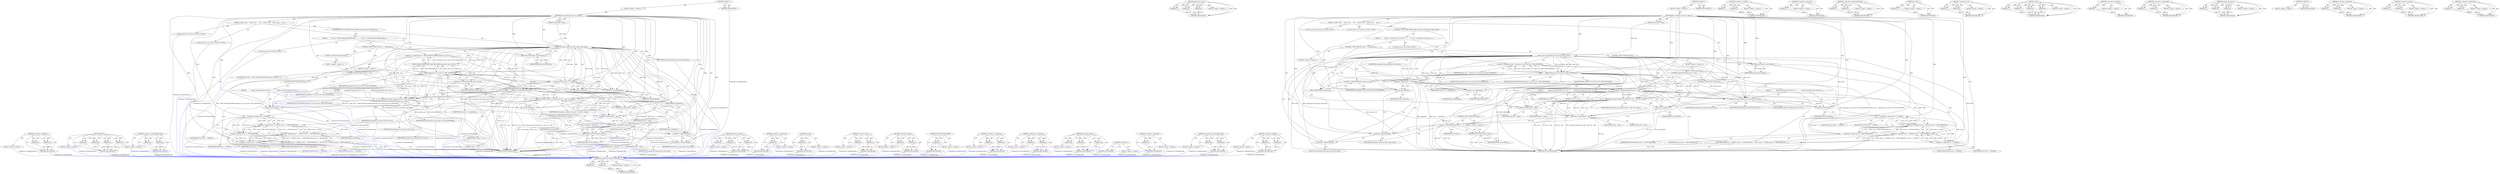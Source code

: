 digraph "&lt;operator&gt;.addition" {
vulnerable_132 [label=<(METHOD,&lt;operator&gt;.indirectFieldAccess)>];
vulnerable_133 [label=<(PARAM,p1)>];
vulnerable_134 [label=<(PARAM,p2)>];
vulnerable_135 [label=<(BLOCK,&lt;empty&gt;,&lt;empty&gt;)>];
vulnerable_136 [label=<(METHOD_RETURN,ANY)>];
vulnerable_156 [label=<(METHOD,packet_put_head_l)>];
vulnerable_157 [label=<(PARAM,p1)>];
vulnerable_158 [label=<(PARAM,p2)>];
vulnerable_159 [label=<(PARAM,p3)>];
vulnerable_160 [label=<(BLOCK,&lt;empty&gt;,&lt;empty&gt;)>];
vulnerable_161 [label=<(METHOD_RETURN,ANY)>];
vulnerable_6 [label=<(METHOD,&lt;global&gt;)<SUB>1</SUB>>];
vulnerable_7 [label=<(BLOCK,&lt;empty&gt;,&lt;empty&gt;)<SUB>1</SUB>>];
vulnerable_8 [label=<(METHOD,flush_incoming_que_on_wr_signal_l)<SUB>1</SUB>>];
vulnerable_9 [label=<(PARAM,l2cap_socket *sock)<SUB>1</SUB>>];
vulnerable_10 [label=<(BLOCK,{
 uint8_t *buf;

     uint32_t len;
 
     whi...,{
 uint8_t *buf;

     uint32_t len;
 
     whi...)<SUB>2</SUB>>];
vulnerable_11 [label="<(LOCAL,uint8_t* buf: uint8_t*)<SUB>3</SUB>>"];
vulnerable_12 [label="<(LOCAL,uint32_t len: uint32_t)<SUB>5</SUB>>"];
vulnerable_13 [label=<(CONTROL_STRUCTURE,WHILE,while (packet_get_head_l(sock, &amp;buf, &amp;len)))<SUB>7</SUB>>];
vulnerable_14 [label=<(packet_get_head_l,packet_get_head_l(sock, &amp;buf, &amp;len))<SUB>7</SUB>>];
vulnerable_15 [label=<(IDENTIFIER,sock,packet_get_head_l(sock, &amp;buf, &amp;len))<SUB>7</SUB>>];
vulnerable_16 [label=<(&lt;operator&gt;.addressOf,&amp;buf)<SUB>7</SUB>>];
vulnerable_17 [label=<(IDENTIFIER,buf,packet_get_head_l(sock, &amp;buf, &amp;len))<SUB>7</SUB>>];
vulnerable_18 [label=<(&lt;operator&gt;.addressOf,&amp;len)<SUB>7</SUB>>];
vulnerable_19 [label=<(IDENTIFIER,len,packet_get_head_l(sock, &amp;buf, &amp;len))<SUB>7</SUB>>];
vulnerable_20 [label=<(BLOCK,{
        int sent = send(sock-&gt;our_fd, buf, le...,{
        int sent = send(sock-&gt;our_fd, buf, le...)<SUB>7</SUB>>];
vulnerable_21 [label="<(LOCAL,int sent: int)<SUB>8</SUB>>"];
vulnerable_22 [label=<(&lt;operator&gt;.assignment,sent = send(sock-&gt;our_fd, buf, len, MSG_DONTWAIT))<SUB>8</SUB>>];
vulnerable_23 [label=<(IDENTIFIER,sent,sent = send(sock-&gt;our_fd, buf, len, MSG_DONTWAIT))<SUB>8</SUB>>];
vulnerable_24 [label=<(send,send(sock-&gt;our_fd, buf, len, MSG_DONTWAIT))<SUB>8</SUB>>];
vulnerable_25 [label=<(&lt;operator&gt;.indirectFieldAccess,sock-&gt;our_fd)<SUB>8</SUB>>];
vulnerable_26 [label=<(IDENTIFIER,sock,send(sock-&gt;our_fd, buf, len, MSG_DONTWAIT))<SUB>8</SUB>>];
vulnerable_27 [label=<(FIELD_IDENTIFIER,our_fd,our_fd)<SUB>8</SUB>>];
vulnerable_28 [label=<(IDENTIFIER,buf,send(sock-&gt;our_fd, buf, len, MSG_DONTWAIT))<SUB>8</SUB>>];
vulnerable_29 [label=<(IDENTIFIER,len,send(sock-&gt;our_fd, buf, len, MSG_DONTWAIT))<SUB>8</SUB>>];
vulnerable_30 [label=<(IDENTIFIER,MSG_DONTWAIT,send(sock-&gt;our_fd, buf, len, MSG_DONTWAIT))<SUB>8</SUB>>];
vulnerable_31 [label=<(CONTROL_STRUCTURE,IF,if (sent == (signed)len))<SUB>10</SUB>>];
vulnerable_32 [label=<(&lt;operator&gt;.equals,sent == (signed)len)<SUB>10</SUB>>];
vulnerable_33 [label=<(IDENTIFIER,sent,sent == (signed)len)<SUB>10</SUB>>];
vulnerable_34 [label=<(&lt;operator&gt;.cast,(signed)len)<SUB>10</SUB>>];
vulnerable_35 [label=<(UNKNOWN,signed,signed)<SUB>10</SUB>>];
vulnerable_36 [label=<(IDENTIFIER,len,(signed)len)<SUB>10</SUB>>];
vulnerable_37 [label=<(BLOCK,&lt;empty&gt;,&lt;empty&gt;)<SUB>11</SUB>>];
vulnerable_38 [label=<(osi_free,osi_free(buf))<SUB>11</SUB>>];
vulnerable_39 [label=<(IDENTIFIER,buf,osi_free(buf))<SUB>11</SUB>>];
vulnerable_40 [label=<(CONTROL_STRUCTURE,ELSE,else)<SUB>12</SUB>>];
vulnerable_41 [label=<(BLOCK,&lt;empty&gt;,&lt;empty&gt;)<SUB>12</SUB>>];
vulnerable_42 [label=<(CONTROL_STRUCTURE,IF,if (sent &gt;= 0))<SUB>12</SUB>>];
vulnerable_43 [label=<(&lt;operator&gt;.greaterEqualsThan,sent &gt;= 0)<SUB>12</SUB>>];
vulnerable_44 [label=<(IDENTIFIER,sent,sent &gt;= 0)<SUB>12</SUB>>];
vulnerable_45 [label=<(LITERAL,0,sent &gt;= 0)<SUB>12</SUB>>];
vulnerable_46 [label=<(BLOCK,{
            packet_put_head_l(sock, buf + sen...,{
            packet_put_head_l(sock, buf + sen...)<SUB>12</SUB>>];
vulnerable_47 [label=<(packet_put_head_l,packet_put_head_l(sock, buf + sent, len - sent))<SUB>13</SUB>>];
vulnerable_48 [label=<(IDENTIFIER,sock,packet_put_head_l(sock, buf + sent, len - sent))<SUB>13</SUB>>];
vulnerable_49 [label=<(&lt;operator&gt;.addition,buf + sent)<SUB>13</SUB>>];
vulnerable_50 [label=<(IDENTIFIER,buf,buf + sent)<SUB>13</SUB>>];
vulnerable_51 [label=<(IDENTIFIER,sent,buf + sent)<SUB>13</SUB>>];
vulnerable_52 [label=<(&lt;operator&gt;.subtraction,len - sent)<SUB>13</SUB>>];
vulnerable_53 [label=<(IDENTIFIER,len,len - sent)<SUB>13</SUB>>];
vulnerable_54 [label=<(IDENTIFIER,sent,len - sent)<SUB>13</SUB>>];
vulnerable_55 [label=<(osi_free,osi_free(buf))<SUB>14</SUB>>];
vulnerable_56 [label=<(IDENTIFIER,buf,osi_free(buf))<SUB>14</SUB>>];
vulnerable_57 [label=<(CONTROL_STRUCTURE,IF,if (!sent))<SUB>15</SUB>>];
vulnerable_58 [label=<(&lt;operator&gt;.logicalNot,!sent)<SUB>15</SUB>>];
vulnerable_59 [label=<(IDENTIFIER,sent,!sent)<SUB>15</SUB>>];
vulnerable_60 [label=<(BLOCK,&lt;empty&gt;,&lt;empty&gt;)<SUB>16</SUB>>];
vulnerable_61 [label=<(RETURN,return TRUE;,return TRUE;)<SUB>16</SUB>>];
vulnerable_62 [label=<(IDENTIFIER,TRUE,return TRUE;)<SUB>16</SUB>>];
vulnerable_63 [label=<(CONTROL_STRUCTURE,ELSE,else)<SUB>18</SUB>>];
vulnerable_64 [label=<(BLOCK,{
            packet_put_head_l(sock, buf, len)...,{
            packet_put_head_l(sock, buf, len)...)<SUB>18</SUB>>];
vulnerable_65 [label=<(packet_put_head_l,packet_put_head_l(sock, buf, len))<SUB>19</SUB>>];
vulnerable_66 [label=<(IDENTIFIER,sock,packet_put_head_l(sock, buf, len))<SUB>19</SUB>>];
vulnerable_67 [label=<(IDENTIFIER,buf,packet_put_head_l(sock, buf, len))<SUB>19</SUB>>];
vulnerable_68 [label=<(IDENTIFIER,len,packet_put_head_l(sock, buf, len))<SUB>19</SUB>>];
vulnerable_69 [label=<(osi_free,osi_free(buf))<SUB>20</SUB>>];
vulnerable_70 [label=<(IDENTIFIER,buf,osi_free(buf))<SUB>20</SUB>>];
vulnerable_71 [label=<(RETURN,return errno == EINTR || errno == EWOULDBLOCK |...,return errno == EINTR || errno == EWOULDBLOCK |...)<SUB>21</SUB>>];
vulnerable_72 [label=<(&lt;operator&gt;.logicalOr,errno == EINTR || errno == EWOULDBLOCK || errno...)<SUB>21</SUB>>];
vulnerable_73 [label=<(&lt;operator&gt;.logicalOr,errno == EINTR || errno == EWOULDBLOCK)<SUB>21</SUB>>];
vulnerable_74 [label=<(&lt;operator&gt;.equals,errno == EINTR)<SUB>21</SUB>>];
vulnerable_75 [label=<(IDENTIFIER,errno,errno == EINTR)<SUB>21</SUB>>];
vulnerable_76 [label=<(IDENTIFIER,EINTR,errno == EINTR)<SUB>21</SUB>>];
vulnerable_77 [label=<(&lt;operator&gt;.equals,errno == EWOULDBLOCK)<SUB>21</SUB>>];
vulnerable_78 [label=<(IDENTIFIER,errno,errno == EWOULDBLOCK)<SUB>21</SUB>>];
vulnerable_79 [label=<(IDENTIFIER,EWOULDBLOCK,errno == EWOULDBLOCK)<SUB>21</SUB>>];
vulnerable_80 [label=<(&lt;operator&gt;.equals,errno == EAGAIN)<SUB>21</SUB>>];
vulnerable_81 [label=<(IDENTIFIER,errno,errno == EAGAIN)<SUB>21</SUB>>];
vulnerable_82 [label=<(IDENTIFIER,EAGAIN,errno == EAGAIN)<SUB>21</SUB>>];
vulnerable_83 [label=<(RETURN,return FALSE;,return FALSE;)<SUB>25</SUB>>];
vulnerable_84 [label=<(IDENTIFIER,FALSE,return FALSE;)<SUB>25</SUB>>];
vulnerable_85 [label=<(METHOD_RETURN,BOOLEAN)<SUB>1</SUB>>];
vulnerable_87 [label=<(METHOD_RETURN,ANY)<SUB>1</SUB>>];
vulnerable_162 [label=<(METHOD,&lt;operator&gt;.addition)>];
vulnerable_163 [label=<(PARAM,p1)>];
vulnerable_164 [label=<(PARAM,p2)>];
vulnerable_165 [label=<(BLOCK,&lt;empty&gt;,&lt;empty&gt;)>];
vulnerable_166 [label=<(METHOD_RETURN,ANY)>];
vulnerable_116 [label=<(METHOD,&lt;operator&gt;.addressOf)>];
vulnerable_117 [label=<(PARAM,p1)>];
vulnerable_118 [label=<(BLOCK,&lt;empty&gt;,&lt;empty&gt;)>];
vulnerable_119 [label=<(METHOD_RETURN,ANY)>];
vulnerable_151 [label=<(METHOD,&lt;operator&gt;.greaterEqualsThan)>];
vulnerable_152 [label=<(PARAM,p1)>];
vulnerable_153 [label=<(PARAM,p2)>];
vulnerable_154 [label=<(BLOCK,&lt;empty&gt;,&lt;empty&gt;)>];
vulnerable_155 [label=<(METHOD_RETURN,ANY)>];
vulnerable_147 [label=<(METHOD,osi_free)>];
vulnerable_148 [label=<(PARAM,p1)>];
vulnerable_149 [label=<(BLOCK,&lt;empty&gt;,&lt;empty&gt;)>];
vulnerable_150 [label=<(METHOD_RETURN,ANY)>];
vulnerable_142 [label=<(METHOD,&lt;operator&gt;.cast)>];
vulnerable_143 [label=<(PARAM,p1)>];
vulnerable_144 [label=<(PARAM,p2)>];
vulnerable_145 [label=<(BLOCK,&lt;empty&gt;,&lt;empty&gt;)>];
vulnerable_146 [label=<(METHOD_RETURN,ANY)>];
vulnerable_125 [label=<(METHOD,send)>];
vulnerable_126 [label=<(PARAM,p1)>];
vulnerable_127 [label=<(PARAM,p2)>];
vulnerable_128 [label=<(PARAM,p3)>];
vulnerable_129 [label=<(PARAM,p4)>];
vulnerable_130 [label=<(BLOCK,&lt;empty&gt;,&lt;empty&gt;)>];
vulnerable_131 [label=<(METHOD_RETURN,ANY)>];
vulnerable_172 [label=<(METHOD,&lt;operator&gt;.logicalNot)>];
vulnerable_173 [label=<(PARAM,p1)>];
vulnerable_174 [label=<(BLOCK,&lt;empty&gt;,&lt;empty&gt;)>];
vulnerable_175 [label=<(METHOD_RETURN,ANY)>];
vulnerable_120 [label=<(METHOD,&lt;operator&gt;.assignment)>];
vulnerable_121 [label=<(PARAM,p1)>];
vulnerable_122 [label=<(PARAM,p2)>];
vulnerable_123 [label=<(BLOCK,&lt;empty&gt;,&lt;empty&gt;)>];
vulnerable_124 [label=<(METHOD_RETURN,ANY)>];
vulnerable_110 [label=<(METHOD,packet_get_head_l)>];
vulnerable_111 [label=<(PARAM,p1)>];
vulnerable_112 [label=<(PARAM,p2)>];
vulnerable_113 [label=<(PARAM,p3)>];
vulnerable_114 [label=<(BLOCK,&lt;empty&gt;,&lt;empty&gt;)>];
vulnerable_115 [label=<(METHOD_RETURN,ANY)>];
vulnerable_104 [label=<(METHOD,&lt;global&gt;)<SUB>1</SUB>>];
vulnerable_105 [label=<(BLOCK,&lt;empty&gt;,&lt;empty&gt;)>];
vulnerable_106 [label=<(METHOD_RETURN,ANY)>];
vulnerable_176 [label=<(METHOD,&lt;operator&gt;.logicalOr)>];
vulnerable_177 [label=<(PARAM,p1)>];
vulnerable_178 [label=<(PARAM,p2)>];
vulnerable_179 [label=<(BLOCK,&lt;empty&gt;,&lt;empty&gt;)>];
vulnerable_180 [label=<(METHOD_RETURN,ANY)>];
vulnerable_137 [label=<(METHOD,&lt;operator&gt;.equals)>];
vulnerable_138 [label=<(PARAM,p1)>];
vulnerable_139 [label=<(PARAM,p2)>];
vulnerable_140 [label=<(BLOCK,&lt;empty&gt;,&lt;empty&gt;)>];
vulnerable_141 [label=<(METHOD_RETURN,ANY)>];
vulnerable_167 [label=<(METHOD,&lt;operator&gt;.subtraction)>];
vulnerable_168 [label=<(PARAM,p1)>];
vulnerable_169 [label=<(PARAM,p2)>];
vulnerable_170 [label=<(BLOCK,&lt;empty&gt;,&lt;empty&gt;)>];
vulnerable_171 [label=<(METHOD_RETURN,ANY)>];
fixed_181 [label=<(METHOD,&lt;operator&gt;.logicalOr)>];
fixed_182 [label=<(PARAM,p1)>];
fixed_183 [label=<(PARAM,p2)>];
fixed_184 [label=<(BLOCK,&lt;empty&gt;,&lt;empty&gt;)>];
fixed_185 [label=<(METHOD_RETURN,ANY)>];
fixed_130 [label=<(METHOD,send)>];
fixed_131 [label=<(PARAM,p1)>];
fixed_132 [label=<(PARAM,p2)>];
fixed_133 [label=<(PARAM,p3)>];
fixed_134 [label=<(PARAM,p4)>];
fixed_135 [label=<(BLOCK,&lt;empty&gt;,&lt;empty&gt;)>];
fixed_136 [label=<(METHOD_RETURN,ANY)>];
fixed_156 [label=<(METHOD,&lt;operator&gt;.greaterEqualsThan)>];
fixed_157 [label=<(PARAM,p1)>];
fixed_158 [label=<(PARAM,p2)>];
fixed_159 [label=<(BLOCK,&lt;empty&gt;,&lt;empty&gt;)>];
fixed_160 [label=<(METHOD_RETURN,ANY)>];
fixed_6 [label=<(METHOD,&lt;global&gt;)<SUB>1</SUB>>];
fixed_7 [label=<(BLOCK,&lt;empty&gt;,&lt;empty&gt;)<SUB>1</SUB>>];
fixed_8 [label=<(METHOD,flush_incoming_que_on_wr_signal_l)<SUB>1</SUB>>];
fixed_9 [label=<(PARAM,l2cap_socket *sock)<SUB>1</SUB>>];
fixed_10 [label=<(BLOCK,{
 uint8_t *buf;

     uint32_t len;
 
     whi...,{
 uint8_t *buf;

     uint32_t len;
 
     whi...)<SUB>2</SUB>>];
fixed_11 [label="<(LOCAL,uint8_t* buf: uint8_t*)<SUB>3</SUB>>"];
fixed_12 [label="<(LOCAL,uint32_t len: uint32_t)<SUB>5</SUB>>"];
fixed_13 [label=<(CONTROL_STRUCTURE,WHILE,while (packet_get_head_l(sock, &amp;buf, &amp;len)))<SUB>7</SUB>>];
fixed_14 [label=<(packet_get_head_l,packet_get_head_l(sock, &amp;buf, &amp;len))<SUB>7</SUB>>];
fixed_15 [label=<(IDENTIFIER,sock,packet_get_head_l(sock, &amp;buf, &amp;len))<SUB>7</SUB>>];
fixed_16 [label=<(&lt;operator&gt;.addressOf,&amp;buf)<SUB>7</SUB>>];
fixed_17 [label=<(IDENTIFIER,buf,packet_get_head_l(sock, &amp;buf, &amp;len))<SUB>7</SUB>>];
fixed_18 [label=<(&lt;operator&gt;.addressOf,&amp;len)<SUB>7</SUB>>];
fixed_19 [label=<(IDENTIFIER,len,packet_get_head_l(sock, &amp;buf, &amp;len))<SUB>7</SUB>>];
fixed_20 [label=<(BLOCK,{
        int sent = TEMP_FAILURE_RETRY(send(so...,{
        int sent = TEMP_FAILURE_RETRY(send(so...)<SUB>7</SUB>>];
fixed_21 [label="<(LOCAL,int sent: int)<SUB>8</SUB>>"];
fixed_22 [label=<(&lt;operator&gt;.assignment,sent = TEMP_FAILURE_RETRY(send(sock-&gt;our_fd, bu...)<SUB>8</SUB>>];
fixed_23 [label=<(IDENTIFIER,sent,sent = TEMP_FAILURE_RETRY(send(sock-&gt;our_fd, bu...)<SUB>8</SUB>>];
fixed_24 [label=<(TEMP_FAILURE_RETRY,TEMP_FAILURE_RETRY(send(sock-&gt;our_fd, buf, len,...)<SUB>8</SUB>>];
fixed_25 [label=<(send,send(sock-&gt;our_fd, buf, len, MSG_DONTWAIT))<SUB>8</SUB>>];
fixed_26 [label=<(&lt;operator&gt;.indirectFieldAccess,sock-&gt;our_fd)<SUB>8</SUB>>];
fixed_27 [label=<(IDENTIFIER,sock,send(sock-&gt;our_fd, buf, len, MSG_DONTWAIT))<SUB>8</SUB>>];
fixed_28 [label=<(FIELD_IDENTIFIER,our_fd,our_fd)<SUB>8</SUB>>];
fixed_29 [label=<(IDENTIFIER,buf,send(sock-&gt;our_fd, buf, len, MSG_DONTWAIT))<SUB>8</SUB>>];
fixed_30 [label=<(IDENTIFIER,len,send(sock-&gt;our_fd, buf, len, MSG_DONTWAIT))<SUB>8</SUB>>];
fixed_31 [label=<(IDENTIFIER,MSG_DONTWAIT,send(sock-&gt;our_fd, buf, len, MSG_DONTWAIT))<SUB>8</SUB>>];
fixed_32 [label=<(CONTROL_STRUCTURE,IF,if (sent == (signed)len))<SUB>10</SUB>>];
fixed_33 [label=<(&lt;operator&gt;.equals,sent == (signed)len)<SUB>10</SUB>>];
fixed_34 [label=<(IDENTIFIER,sent,sent == (signed)len)<SUB>10</SUB>>];
fixed_35 [label=<(&lt;operator&gt;.cast,(signed)len)<SUB>10</SUB>>];
fixed_36 [label=<(UNKNOWN,signed,signed)<SUB>10</SUB>>];
fixed_37 [label=<(IDENTIFIER,len,(signed)len)<SUB>10</SUB>>];
fixed_38 [label=<(BLOCK,&lt;empty&gt;,&lt;empty&gt;)<SUB>11</SUB>>];
fixed_39 [label=<(osi_free,osi_free(buf))<SUB>11</SUB>>];
fixed_40 [label=<(IDENTIFIER,buf,osi_free(buf))<SUB>11</SUB>>];
fixed_41 [label=<(CONTROL_STRUCTURE,ELSE,else)<SUB>12</SUB>>];
fixed_42 [label=<(BLOCK,&lt;empty&gt;,&lt;empty&gt;)<SUB>12</SUB>>];
fixed_43 [label=<(CONTROL_STRUCTURE,IF,if (sent &gt;= 0))<SUB>12</SUB>>];
fixed_44 [label=<(&lt;operator&gt;.greaterEqualsThan,sent &gt;= 0)<SUB>12</SUB>>];
fixed_45 [label=<(IDENTIFIER,sent,sent &gt;= 0)<SUB>12</SUB>>];
fixed_46 [label=<(LITERAL,0,sent &gt;= 0)<SUB>12</SUB>>];
fixed_47 [label=<(BLOCK,{
            packet_put_head_l(sock, buf + sen...,{
            packet_put_head_l(sock, buf + sen...)<SUB>12</SUB>>];
fixed_48 [label=<(packet_put_head_l,packet_put_head_l(sock, buf + sent, len - sent))<SUB>13</SUB>>];
fixed_49 [label=<(IDENTIFIER,sock,packet_put_head_l(sock, buf + sent, len - sent))<SUB>13</SUB>>];
fixed_50 [label=<(&lt;operator&gt;.addition,buf + sent)<SUB>13</SUB>>];
fixed_51 [label=<(IDENTIFIER,buf,buf + sent)<SUB>13</SUB>>];
fixed_52 [label=<(IDENTIFIER,sent,buf + sent)<SUB>13</SUB>>];
fixed_53 [label=<(&lt;operator&gt;.subtraction,len - sent)<SUB>13</SUB>>];
fixed_54 [label=<(IDENTIFIER,len,len - sent)<SUB>13</SUB>>];
fixed_55 [label=<(IDENTIFIER,sent,len - sent)<SUB>13</SUB>>];
fixed_56 [label=<(osi_free,osi_free(buf))<SUB>14</SUB>>];
fixed_57 [label=<(IDENTIFIER,buf,osi_free(buf))<SUB>14</SUB>>];
fixed_58 [label=<(CONTROL_STRUCTURE,IF,if (!sent))<SUB>15</SUB>>];
fixed_59 [label=<(&lt;operator&gt;.logicalNot,!sent)<SUB>15</SUB>>];
fixed_60 [label=<(IDENTIFIER,sent,!sent)<SUB>15</SUB>>];
fixed_61 [label=<(BLOCK,&lt;empty&gt;,&lt;empty&gt;)<SUB>16</SUB>>];
fixed_62 [label=<(RETURN,return TRUE;,return TRUE;)<SUB>16</SUB>>];
fixed_63 [label=<(IDENTIFIER,TRUE,return TRUE;)<SUB>16</SUB>>];
fixed_64 [label=<(CONTROL_STRUCTURE,ELSE,else)<SUB>18</SUB>>];
fixed_65 [label=<(BLOCK,{
            packet_put_head_l(sock, buf, len)...,{
            packet_put_head_l(sock, buf, len)...)<SUB>18</SUB>>];
fixed_66 [label=<(packet_put_head_l,packet_put_head_l(sock, buf, len))<SUB>19</SUB>>];
fixed_67 [label=<(IDENTIFIER,sock,packet_put_head_l(sock, buf, len))<SUB>19</SUB>>];
fixed_68 [label=<(IDENTIFIER,buf,packet_put_head_l(sock, buf, len))<SUB>19</SUB>>];
fixed_69 [label=<(IDENTIFIER,len,packet_put_head_l(sock, buf, len))<SUB>19</SUB>>];
fixed_70 [label=<(osi_free,osi_free(buf))<SUB>20</SUB>>];
fixed_71 [label=<(IDENTIFIER,buf,osi_free(buf))<SUB>20</SUB>>];
fixed_72 [label=<(RETURN,return errno == EINTR || errno == EWOULDBLOCK |...,return errno == EINTR || errno == EWOULDBLOCK |...)<SUB>21</SUB>>];
fixed_73 [label=<(&lt;operator&gt;.logicalOr,errno == EINTR || errno == EWOULDBLOCK || errno...)<SUB>21</SUB>>];
fixed_74 [label=<(&lt;operator&gt;.logicalOr,errno == EINTR || errno == EWOULDBLOCK)<SUB>21</SUB>>];
fixed_75 [label=<(&lt;operator&gt;.equals,errno == EINTR)<SUB>21</SUB>>];
fixed_76 [label=<(IDENTIFIER,errno,errno == EINTR)<SUB>21</SUB>>];
fixed_77 [label=<(IDENTIFIER,EINTR,errno == EINTR)<SUB>21</SUB>>];
fixed_78 [label=<(&lt;operator&gt;.equals,errno == EWOULDBLOCK)<SUB>21</SUB>>];
fixed_79 [label=<(IDENTIFIER,errno,errno == EWOULDBLOCK)<SUB>21</SUB>>];
fixed_80 [label=<(IDENTIFIER,EWOULDBLOCK,errno == EWOULDBLOCK)<SUB>21</SUB>>];
fixed_81 [label=<(&lt;operator&gt;.equals,errno == EAGAIN)<SUB>21</SUB>>];
fixed_82 [label=<(IDENTIFIER,errno,errno == EAGAIN)<SUB>21</SUB>>];
fixed_83 [label=<(IDENTIFIER,EAGAIN,errno == EAGAIN)<SUB>21</SUB>>];
fixed_84 [label=<(RETURN,return FALSE;,return FALSE;)<SUB>25</SUB>>];
fixed_85 [label=<(IDENTIFIER,FALSE,return FALSE;)<SUB>25</SUB>>];
fixed_86 [label=<(METHOD_RETURN,BOOLEAN)<SUB>1</SUB>>];
fixed_88 [label=<(METHOD_RETURN,ANY)<SUB>1</SUB>>];
fixed_161 [label=<(METHOD,packet_put_head_l)>];
fixed_162 [label=<(PARAM,p1)>];
fixed_163 [label=<(PARAM,p2)>];
fixed_164 [label=<(PARAM,p3)>];
fixed_165 [label=<(BLOCK,&lt;empty&gt;,&lt;empty&gt;)>];
fixed_166 [label=<(METHOD_RETURN,ANY)>];
fixed_117 [label=<(METHOD,&lt;operator&gt;.addressOf)>];
fixed_118 [label=<(PARAM,p1)>];
fixed_119 [label=<(BLOCK,&lt;empty&gt;,&lt;empty&gt;)>];
fixed_120 [label=<(METHOD_RETURN,ANY)>];
fixed_152 [label=<(METHOD,osi_free)>];
fixed_153 [label=<(PARAM,p1)>];
fixed_154 [label=<(BLOCK,&lt;empty&gt;,&lt;empty&gt;)>];
fixed_155 [label=<(METHOD_RETURN,ANY)>];
fixed_147 [label=<(METHOD,&lt;operator&gt;.cast)>];
fixed_148 [label=<(PARAM,p1)>];
fixed_149 [label=<(PARAM,p2)>];
fixed_150 [label=<(BLOCK,&lt;empty&gt;,&lt;empty&gt;)>];
fixed_151 [label=<(METHOD_RETURN,ANY)>];
fixed_142 [label=<(METHOD,&lt;operator&gt;.equals)>];
fixed_143 [label=<(PARAM,p1)>];
fixed_144 [label=<(PARAM,p2)>];
fixed_145 [label=<(BLOCK,&lt;empty&gt;,&lt;empty&gt;)>];
fixed_146 [label=<(METHOD_RETURN,ANY)>];
fixed_126 [label=<(METHOD,TEMP_FAILURE_RETRY)>];
fixed_127 [label=<(PARAM,p1)>];
fixed_128 [label=<(BLOCK,&lt;empty&gt;,&lt;empty&gt;)>];
fixed_129 [label=<(METHOD_RETURN,ANY)>];
fixed_172 [label=<(METHOD,&lt;operator&gt;.subtraction)>];
fixed_173 [label=<(PARAM,p1)>];
fixed_174 [label=<(PARAM,p2)>];
fixed_175 [label=<(BLOCK,&lt;empty&gt;,&lt;empty&gt;)>];
fixed_176 [label=<(METHOD_RETURN,ANY)>];
fixed_121 [label=<(METHOD,&lt;operator&gt;.assignment)>];
fixed_122 [label=<(PARAM,p1)>];
fixed_123 [label=<(PARAM,p2)>];
fixed_124 [label=<(BLOCK,&lt;empty&gt;,&lt;empty&gt;)>];
fixed_125 [label=<(METHOD_RETURN,ANY)>];
fixed_111 [label=<(METHOD,packet_get_head_l)>];
fixed_112 [label=<(PARAM,p1)>];
fixed_113 [label=<(PARAM,p2)>];
fixed_114 [label=<(PARAM,p3)>];
fixed_115 [label=<(BLOCK,&lt;empty&gt;,&lt;empty&gt;)>];
fixed_116 [label=<(METHOD_RETURN,ANY)>];
fixed_105 [label=<(METHOD,&lt;global&gt;)<SUB>1</SUB>>];
fixed_106 [label=<(BLOCK,&lt;empty&gt;,&lt;empty&gt;)>];
fixed_107 [label=<(METHOD_RETURN,ANY)>];
fixed_177 [label=<(METHOD,&lt;operator&gt;.logicalNot)>];
fixed_178 [label=<(PARAM,p1)>];
fixed_179 [label=<(BLOCK,&lt;empty&gt;,&lt;empty&gt;)>];
fixed_180 [label=<(METHOD_RETURN,ANY)>];
fixed_137 [label=<(METHOD,&lt;operator&gt;.indirectFieldAccess)>];
fixed_138 [label=<(PARAM,p1)>];
fixed_139 [label=<(PARAM,p2)>];
fixed_140 [label=<(BLOCK,&lt;empty&gt;,&lt;empty&gt;)>];
fixed_141 [label=<(METHOD_RETURN,ANY)>];
fixed_167 [label=<(METHOD,&lt;operator&gt;.addition)>];
fixed_168 [label=<(PARAM,p1)>];
fixed_169 [label=<(PARAM,p2)>];
fixed_170 [label=<(BLOCK,&lt;empty&gt;,&lt;empty&gt;)>];
fixed_171 [label=<(METHOD_RETURN,ANY)>];
vulnerable_132 -> vulnerable_133  [key=0, label="AST: "];
vulnerable_132 -> vulnerable_133  [key=1, label="DDG: "];
vulnerable_132 -> vulnerable_135  [key=0, label="AST: "];
vulnerable_132 -> vulnerable_134  [key=0, label="AST: "];
vulnerable_132 -> vulnerable_134  [key=1, label="DDG: "];
vulnerable_132 -> vulnerable_136  [key=0, label="AST: "];
vulnerable_132 -> vulnerable_136  [key=1, label="CFG: "];
vulnerable_133 -> vulnerable_136  [key=0, label="DDG: p1"];
vulnerable_134 -> vulnerable_136  [key=0, label="DDG: p2"];
vulnerable_156 -> vulnerable_157  [key=0, label="AST: "];
vulnerable_156 -> vulnerable_157  [key=1, label="DDG: "];
vulnerable_156 -> vulnerable_160  [key=0, label="AST: "];
vulnerable_156 -> vulnerable_158  [key=0, label="AST: "];
vulnerable_156 -> vulnerable_158  [key=1, label="DDG: "];
vulnerable_156 -> vulnerable_161  [key=0, label="AST: "];
vulnerable_156 -> vulnerable_161  [key=1, label="CFG: "];
vulnerable_156 -> vulnerable_159  [key=0, label="AST: "];
vulnerable_156 -> vulnerable_159  [key=1, label="DDG: "];
vulnerable_157 -> vulnerable_161  [key=0, label="DDG: p1"];
vulnerable_158 -> vulnerable_161  [key=0, label="DDG: p2"];
vulnerable_159 -> vulnerable_161  [key=0, label="DDG: p3"];
vulnerable_6 -> vulnerable_7  [key=0, label="AST: "];
vulnerable_6 -> vulnerable_87  [key=0, label="AST: "];
vulnerable_6 -> vulnerable_87  [key=1, label="CFG: "];
vulnerable_7 -> vulnerable_8  [key=0, label="AST: "];
vulnerable_8 -> vulnerable_9  [key=0, label="AST: "];
vulnerable_8 -> vulnerable_9  [key=1, label="DDG: "];
vulnerable_8 -> vulnerable_10  [key=0, label="AST: "];
vulnerable_8 -> vulnerable_85  [key=0, label="AST: "];
vulnerable_8 -> vulnerable_16  [key=0, label="CFG: "];
vulnerable_8 -> vulnerable_83  [key=0, label="DDG: "];
vulnerable_8 -> vulnerable_84  [key=0, label="DDG: "];
vulnerable_8 -> vulnerable_14  [key=0, label="DDG: "];
vulnerable_8 -> vulnerable_24  [key=0, label="DDG: "];
vulnerable_8 -> vulnerable_32  [key=0, label="DDG: "];
vulnerable_8 -> vulnerable_34  [key=0, label="DDG: "];
vulnerable_8 -> vulnerable_38  [key=0, label="DDG: "];
vulnerable_8 -> vulnerable_43  [key=0, label="DDG: "];
vulnerable_8 -> vulnerable_47  [key=0, label="DDG: "];
vulnerable_8 -> vulnerable_55  [key=0, label="DDG: "];
vulnerable_8 -> vulnerable_49  [key=0, label="DDG: "];
vulnerable_8 -> vulnerable_52  [key=0, label="DDG: "];
vulnerable_8 -> vulnerable_58  [key=0, label="DDG: "];
vulnerable_8 -> vulnerable_61  [key=0, label="DDG: "];
vulnerable_8 -> vulnerable_65  [key=0, label="DDG: "];
vulnerable_8 -> vulnerable_69  [key=0, label="DDG: "];
vulnerable_8 -> vulnerable_62  [key=0, label="DDG: "];
vulnerable_8 -> vulnerable_80  [key=0, label="DDG: "];
vulnerable_8 -> vulnerable_74  [key=0, label="DDG: "];
vulnerable_8 -> vulnerable_77  [key=0, label="DDG: "];
vulnerable_9 -> vulnerable_14  [key=0, label="DDG: sock"];
vulnerable_10 -> vulnerable_11  [key=0, label="AST: "];
vulnerable_10 -> vulnerable_12  [key=0, label="AST: "];
vulnerable_10 -> vulnerable_13  [key=0, label="AST: "];
vulnerable_10 -> vulnerable_83  [key=0, label="AST: "];
vulnerable_13 -> vulnerable_14  [key=0, label="AST: "];
vulnerable_13 -> vulnerable_20  [key=0, label="AST: "];
vulnerable_14 -> vulnerable_15  [key=0, label="AST: "];
vulnerable_14 -> vulnerable_16  [key=0, label="AST: "];
vulnerable_14 -> vulnerable_18  [key=0, label="AST: "];
vulnerable_14 -> vulnerable_27  [key=0, label="CFG: "];
vulnerable_14 -> vulnerable_27  [key=1, label="CDG: "];
vulnerable_14 -> vulnerable_83  [key=0, label="CFG: "];
vulnerable_14 -> vulnerable_83  [key=1, label="CDG: "];
vulnerable_14 -> vulnerable_85  [key=0, label="DDG: &amp;buf"];
vulnerable_14 -> vulnerable_85  [key=1, label="DDG: &amp;len"];
vulnerable_14 -> vulnerable_85  [key=2, label="DDG: packet_get_head_l(sock, &amp;buf, &amp;len)"];
vulnerable_14 -> vulnerable_24  [key=0, label="DDG: sock"];
vulnerable_14 -> vulnerable_24  [key=1, label="DDG: &amp;buf"];
vulnerable_14 -> vulnerable_24  [key=2, label="DDG: &amp;len"];
vulnerable_14 -> vulnerable_24  [key=3, label="CDG: "];
vulnerable_14 -> vulnerable_32  [key=0, label="DDG: &amp;len"];
vulnerable_14 -> vulnerable_32  [key=1, label="CDG: "];
vulnerable_14 -> vulnerable_34  [key=0, label="DDG: &amp;len"];
vulnerable_14 -> vulnerable_34  [key=1, label="CDG: "];
vulnerable_14 -> vulnerable_38  [key=0, label="DDG: &amp;buf"];
vulnerable_14 -> vulnerable_47  [key=0, label="DDG: sock"];
vulnerable_14 -> vulnerable_47  [key=1, label="DDG: &amp;buf"];
vulnerable_14 -> vulnerable_55  [key=0, label="DDG: &amp;buf"];
vulnerable_14 -> vulnerable_49  [key=0, label="DDG: &amp;buf"];
vulnerable_14 -> vulnerable_52  [key=0, label="DDG: &amp;len"];
vulnerable_14 -> vulnerable_65  [key=0, label="DDG: sock"];
vulnerable_14 -> vulnerable_65  [key=1, label="DDG: &amp;buf"];
vulnerable_14 -> vulnerable_65  [key=2, label="DDG: &amp;len"];
vulnerable_14 -> vulnerable_69  [key=0, label="DDG: &amp;buf"];
vulnerable_14 -> vulnerable_25  [key=0, label="CDG: "];
vulnerable_14 -> vulnerable_22  [key=0, label="CDG: "];
vulnerable_14 -> vulnerable_35  [key=0, label="CDG: "];
vulnerable_16 -> vulnerable_17  [key=0, label="AST: "];
vulnerable_16 -> vulnerable_18  [key=0, label="CFG: "];
vulnerable_18 -> vulnerable_19  [key=0, label="AST: "];
vulnerable_18 -> vulnerable_14  [key=0, label="CFG: "];
vulnerable_20 -> vulnerable_21  [key=0, label="AST: "];
vulnerable_20 -> vulnerable_22  [key=0, label="AST: "];
vulnerable_20 -> vulnerable_31  [key=0, label="AST: "];
vulnerable_22 -> vulnerable_23  [key=0, label="AST: "];
vulnerable_22 -> vulnerable_24  [key=0, label="AST: "];
vulnerable_22 -> vulnerable_35  [key=0, label="CFG: "];
vulnerable_22 -> vulnerable_85  [key=0, label="DDG: send(sock-&gt;our_fd, buf, len, MSG_DONTWAIT)"];
vulnerable_22 -> vulnerable_85  [key=1, label="DDG: sent = send(sock-&gt;our_fd, buf, len, MSG_DONTWAIT)"];
vulnerable_22 -> vulnerable_32  [key=0, label="DDG: sent"];
vulnerable_24 -> vulnerable_25  [key=0, label="AST: "];
vulnerable_24 -> vulnerable_28  [key=0, label="AST: "];
vulnerable_24 -> vulnerable_29  [key=0, label="AST: "];
vulnerable_24 -> vulnerable_30  [key=0, label="AST: "];
vulnerable_24 -> vulnerable_22  [key=0, label="CFG: "];
vulnerable_24 -> vulnerable_22  [key=1, label="DDG: sock-&gt;our_fd"];
vulnerable_24 -> vulnerable_22  [key=2, label="DDG: buf"];
vulnerable_24 -> vulnerable_22  [key=3, label="DDG: len"];
vulnerable_24 -> vulnerable_22  [key=4, label="DDG: MSG_DONTWAIT"];
vulnerable_24 -> vulnerable_85  [key=0, label="DDG: sock-&gt;our_fd"];
vulnerable_24 -> vulnerable_85  [key=1, label="DDG: MSG_DONTWAIT"];
vulnerable_24 -> vulnerable_32  [key=0, label="DDG: len"];
vulnerable_24 -> vulnerable_34  [key=0, label="DDG: len"];
vulnerable_24 -> vulnerable_38  [key=0, label="DDG: buf"];
vulnerable_24 -> vulnerable_47  [key=0, label="DDG: sock-&gt;our_fd"];
vulnerable_24 -> vulnerable_47  [key=1, label="DDG: buf"];
vulnerable_24 -> vulnerable_55  [key=0, label="DDG: buf"];
vulnerable_24 -> vulnerable_49  [key=0, label="DDG: buf"];
vulnerable_24 -> vulnerable_52  [key=0, label="DDG: len"];
vulnerable_24 -> vulnerable_65  [key=0, label="DDG: sock-&gt;our_fd"];
vulnerable_24 -> vulnerable_65  [key=1, label="DDG: buf"];
vulnerable_24 -> vulnerable_65  [key=2, label="DDG: len"];
vulnerable_25 -> vulnerable_26  [key=0, label="AST: "];
vulnerable_25 -> vulnerable_27  [key=0, label="AST: "];
vulnerable_25 -> vulnerable_24  [key=0, label="CFG: "];
vulnerable_27 -> vulnerable_25  [key=0, label="CFG: "];
vulnerable_31 -> vulnerable_32  [key=0, label="AST: "];
vulnerable_31 -> vulnerable_37  [key=0, label="AST: "];
vulnerable_31 -> vulnerable_40  [key=0, label="AST: "];
vulnerable_32 -> vulnerable_33  [key=0, label="AST: "];
vulnerable_32 -> vulnerable_34  [key=0, label="AST: "];
vulnerable_32 -> vulnerable_38  [key=0, label="CFG: "];
vulnerable_32 -> vulnerable_38  [key=1, label="CDG: "];
vulnerable_32 -> vulnerable_43  [key=0, label="CFG: "];
vulnerable_32 -> vulnerable_43  [key=1, label="DDG: sent"];
vulnerable_32 -> vulnerable_43  [key=2, label="CDG: "];
vulnerable_32 -> vulnerable_85  [key=0, label="DDG: (signed)len"];
vulnerable_32 -> vulnerable_85  [key=1, label="DDG: sent == (signed)len"];
vulnerable_32 -> vulnerable_18  [key=0, label="CDG: "];
vulnerable_32 -> vulnerable_16  [key=0, label="CDG: "];
vulnerable_32 -> vulnerable_14  [key=0, label="CDG: "];
vulnerable_34 -> vulnerable_35  [key=0, label="AST: "];
vulnerable_34 -> vulnerable_36  [key=0, label="AST: "];
vulnerable_34 -> vulnerable_32  [key=0, label="CFG: "];
vulnerable_35 -> vulnerable_34  [key=0, label="CFG: "];
vulnerable_37 -> vulnerable_38  [key=0, label="AST: "];
vulnerable_38 -> vulnerable_39  [key=0, label="AST: "];
vulnerable_38 -> vulnerable_16  [key=0, label="CFG: "];
vulnerable_40 -> vulnerable_41  [key=0, label="AST: "];
vulnerable_41 -> vulnerable_42  [key=0, label="AST: "];
vulnerable_42 -> vulnerable_43  [key=0, label="AST: "];
vulnerable_42 -> vulnerable_46  [key=0, label="AST: "];
vulnerable_42 -> vulnerable_63  [key=0, label="AST: "];
vulnerable_43 -> vulnerable_44  [key=0, label="AST: "];
vulnerable_43 -> vulnerable_45  [key=0, label="AST: "];
vulnerable_43 -> vulnerable_49  [key=0, label="CFG: "];
vulnerable_43 -> vulnerable_49  [key=1, label="DDG: sent"];
vulnerable_43 -> vulnerable_49  [key=2, label="CDG: "];
vulnerable_43 -> vulnerable_65  [key=0, label="CFG: "];
vulnerable_43 -> vulnerable_65  [key=1, label="CDG: "];
vulnerable_43 -> vulnerable_85  [key=0, label="DDG: sent &gt;= 0"];
vulnerable_43 -> vulnerable_47  [key=0, label="DDG: sent"];
vulnerable_43 -> vulnerable_47  [key=1, label="CDG: "];
vulnerable_43 -> vulnerable_52  [key=0, label="DDG: sent"];
vulnerable_43 -> vulnerable_52  [key=1, label="CDG: "];
vulnerable_43 -> vulnerable_73  [key=0, label="CDG: "];
vulnerable_43 -> vulnerable_72  [key=0, label="CDG: "];
vulnerable_43 -> vulnerable_69  [key=0, label="CDG: "];
vulnerable_43 -> vulnerable_74  [key=0, label="CDG: "];
vulnerable_43 -> vulnerable_58  [key=0, label="CDG: "];
vulnerable_43 -> vulnerable_71  [key=0, label="CDG: "];
vulnerable_43 -> vulnerable_55  [key=0, label="CDG: "];
vulnerable_46 -> vulnerable_47  [key=0, label="AST: "];
vulnerable_46 -> vulnerable_55  [key=0, label="AST: "];
vulnerable_46 -> vulnerable_57  [key=0, label="AST: "];
vulnerable_47 -> vulnerable_48  [key=0, label="AST: "];
vulnerable_47 -> vulnerable_49  [key=0, label="AST: "];
vulnerable_47 -> vulnerable_52  [key=0, label="AST: "];
vulnerable_47 -> vulnerable_55  [key=0, label="CFG: "];
vulnerable_47 -> vulnerable_85  [key=0, label="DDG: sock"];
vulnerable_47 -> vulnerable_85  [key=1, label="DDG: buf + sent"];
vulnerable_47 -> vulnerable_85  [key=2, label="DDG: len - sent"];
vulnerable_47 -> vulnerable_85  [key=3, label="DDG: packet_put_head_l(sock, buf + sent, len - sent)"];
vulnerable_49 -> vulnerable_50  [key=0, label="AST: "];
vulnerable_49 -> vulnerable_51  [key=0, label="AST: "];
vulnerable_49 -> vulnerable_52  [key=0, label="CFG: "];
vulnerable_52 -> vulnerable_53  [key=0, label="AST: "];
vulnerable_52 -> vulnerable_54  [key=0, label="AST: "];
vulnerable_52 -> vulnerable_47  [key=0, label="CFG: "];
vulnerable_52 -> vulnerable_47  [key=1, label="DDG: len"];
vulnerable_52 -> vulnerable_47  [key=2, label="DDG: sent"];
vulnerable_52 -> vulnerable_85  [key=0, label="DDG: len"];
vulnerable_52 -> vulnerable_58  [key=0, label="DDG: sent"];
vulnerable_55 -> vulnerable_56  [key=0, label="AST: "];
vulnerable_55 -> vulnerable_58  [key=0, label="CFG: "];
vulnerable_55 -> vulnerable_85  [key=0, label="DDG: buf"];
vulnerable_55 -> vulnerable_85  [key=1, label="DDG: osi_free(buf)"];
vulnerable_57 -> vulnerable_58  [key=0, label="AST: "];
vulnerable_57 -> vulnerable_60  [key=0, label="AST: "];
vulnerable_58 -> vulnerable_59  [key=0, label="AST: "];
vulnerable_58 -> vulnerable_16  [key=0, label="CFG: "];
vulnerable_58 -> vulnerable_16  [key=1, label="CDG: "];
vulnerable_58 -> vulnerable_61  [key=0, label="CFG: "];
vulnerable_58 -> vulnerable_61  [key=1, label="CDG: "];
vulnerable_58 -> vulnerable_85  [key=0, label="DDG: sent"];
vulnerable_58 -> vulnerable_85  [key=1, label="DDG: !sent"];
vulnerable_58 -> vulnerable_18  [key=0, label="CDG: "];
vulnerable_58 -> vulnerable_14  [key=0, label="CDG: "];
vulnerable_60 -> vulnerable_61  [key=0, label="AST: "];
vulnerable_61 -> vulnerable_62  [key=0, label="AST: "];
vulnerable_61 -> vulnerable_85  [key=0, label="CFG: "];
vulnerable_61 -> vulnerable_85  [key=1, label="DDG: &lt;RET&gt;"];
vulnerable_62 -> vulnerable_61  [key=0, label="DDG: TRUE"];
vulnerable_63 -> vulnerable_64  [key=0, label="AST: "];
vulnerable_64 -> vulnerable_65  [key=0, label="AST: "];
vulnerable_64 -> vulnerable_69  [key=0, label="AST: "];
vulnerable_64 -> vulnerable_71  [key=0, label="AST: "];
vulnerable_65 -> vulnerable_66  [key=0, label="AST: "];
vulnerable_65 -> vulnerable_67  [key=0, label="AST: "];
vulnerable_65 -> vulnerable_68  [key=0, label="AST: "];
vulnerable_65 -> vulnerable_69  [key=0, label="CFG: "];
vulnerable_65 -> vulnerable_69  [key=1, label="DDG: buf"];
vulnerable_69 -> vulnerable_70  [key=0, label="AST: "];
vulnerable_69 -> vulnerable_74  [key=0, label="CFG: "];
vulnerable_71 -> vulnerable_72  [key=0, label="AST: "];
vulnerable_71 -> vulnerable_85  [key=0, label="CFG: "];
vulnerable_71 -> vulnerable_85  [key=1, label="DDG: &lt;RET&gt;"];
vulnerable_72 -> vulnerable_73  [key=0, label="AST: "];
vulnerable_72 -> vulnerable_80  [key=0, label="AST: "];
vulnerable_72 -> vulnerable_71  [key=0, label="CFG: "];
vulnerable_72 -> vulnerable_71  [key=1, label="DDG: errno == EINTR || errno == EWOULDBLOCK || errno == EAGAIN"];
vulnerable_73 -> vulnerable_74  [key=0, label="AST: "];
vulnerable_73 -> vulnerable_77  [key=0, label="AST: "];
vulnerable_73 -> vulnerable_72  [key=0, label="CFG: "];
vulnerable_73 -> vulnerable_72  [key=1, label="DDG: errno == EINTR"];
vulnerable_73 -> vulnerable_72  [key=2, label="DDG: errno == EWOULDBLOCK"];
vulnerable_73 -> vulnerable_80  [key=0, label="CFG: "];
vulnerable_73 -> vulnerable_80  [key=1, label="CDG: "];
vulnerable_74 -> vulnerable_75  [key=0, label="AST: "];
vulnerable_74 -> vulnerable_76  [key=0, label="AST: "];
vulnerable_74 -> vulnerable_73  [key=0, label="CFG: "];
vulnerable_74 -> vulnerable_73  [key=1, label="DDG: errno"];
vulnerable_74 -> vulnerable_73  [key=2, label="DDG: EINTR"];
vulnerable_74 -> vulnerable_77  [key=0, label="CFG: "];
vulnerable_74 -> vulnerable_77  [key=1, label="DDG: errno"];
vulnerable_74 -> vulnerable_77  [key=2, label="CDG: "];
vulnerable_74 -> vulnerable_80  [key=0, label="DDG: errno"];
vulnerable_77 -> vulnerable_78  [key=0, label="AST: "];
vulnerable_77 -> vulnerable_79  [key=0, label="AST: "];
vulnerable_77 -> vulnerable_73  [key=0, label="CFG: "];
vulnerable_77 -> vulnerable_73  [key=1, label="DDG: errno"];
vulnerable_77 -> vulnerable_73  [key=2, label="DDG: EWOULDBLOCK"];
vulnerable_77 -> vulnerable_80  [key=0, label="DDG: errno"];
vulnerable_80 -> vulnerable_81  [key=0, label="AST: "];
vulnerable_80 -> vulnerable_82  [key=0, label="AST: "];
vulnerable_80 -> vulnerable_72  [key=0, label="CFG: "];
vulnerable_80 -> vulnerable_72  [key=1, label="DDG: errno"];
vulnerable_80 -> vulnerable_72  [key=2, label="DDG: EAGAIN"];
vulnerable_83 -> vulnerable_84  [key=0, label="AST: "];
vulnerable_83 -> vulnerable_85  [key=0, label="CFG: "];
vulnerable_83 -> vulnerable_85  [key=1, label="DDG: &lt;RET&gt;"];
vulnerable_84 -> vulnerable_83  [key=0, label="DDG: FALSE"];
vulnerable_162 -> vulnerable_163  [key=0, label="AST: "];
vulnerable_162 -> vulnerable_163  [key=1, label="DDG: "];
vulnerable_162 -> vulnerable_165  [key=0, label="AST: "];
vulnerable_162 -> vulnerable_164  [key=0, label="AST: "];
vulnerable_162 -> vulnerable_164  [key=1, label="DDG: "];
vulnerable_162 -> vulnerable_166  [key=0, label="AST: "];
vulnerable_162 -> vulnerable_166  [key=1, label="CFG: "];
vulnerable_163 -> vulnerable_166  [key=0, label="DDG: p1"];
vulnerable_164 -> vulnerable_166  [key=0, label="DDG: p2"];
vulnerable_116 -> vulnerable_117  [key=0, label="AST: "];
vulnerable_116 -> vulnerable_117  [key=1, label="DDG: "];
vulnerable_116 -> vulnerable_118  [key=0, label="AST: "];
vulnerable_116 -> vulnerable_119  [key=0, label="AST: "];
vulnerable_116 -> vulnerable_119  [key=1, label="CFG: "];
vulnerable_117 -> vulnerable_119  [key=0, label="DDG: p1"];
vulnerable_151 -> vulnerable_152  [key=0, label="AST: "];
vulnerable_151 -> vulnerable_152  [key=1, label="DDG: "];
vulnerable_151 -> vulnerable_154  [key=0, label="AST: "];
vulnerable_151 -> vulnerable_153  [key=0, label="AST: "];
vulnerable_151 -> vulnerable_153  [key=1, label="DDG: "];
vulnerable_151 -> vulnerable_155  [key=0, label="AST: "];
vulnerable_151 -> vulnerable_155  [key=1, label="CFG: "];
vulnerable_152 -> vulnerable_155  [key=0, label="DDG: p1"];
vulnerable_153 -> vulnerable_155  [key=0, label="DDG: p2"];
vulnerable_147 -> vulnerable_148  [key=0, label="AST: "];
vulnerable_147 -> vulnerable_148  [key=1, label="DDG: "];
vulnerable_147 -> vulnerable_149  [key=0, label="AST: "];
vulnerable_147 -> vulnerable_150  [key=0, label="AST: "];
vulnerable_147 -> vulnerable_150  [key=1, label="CFG: "];
vulnerable_148 -> vulnerable_150  [key=0, label="DDG: p1"];
vulnerable_142 -> vulnerable_143  [key=0, label="AST: "];
vulnerable_142 -> vulnerable_143  [key=1, label="DDG: "];
vulnerable_142 -> vulnerable_145  [key=0, label="AST: "];
vulnerable_142 -> vulnerable_144  [key=0, label="AST: "];
vulnerable_142 -> vulnerable_144  [key=1, label="DDG: "];
vulnerable_142 -> vulnerable_146  [key=0, label="AST: "];
vulnerable_142 -> vulnerable_146  [key=1, label="CFG: "];
vulnerable_143 -> vulnerable_146  [key=0, label="DDG: p1"];
vulnerable_144 -> vulnerable_146  [key=0, label="DDG: p2"];
vulnerable_125 -> vulnerable_126  [key=0, label="AST: "];
vulnerable_125 -> vulnerable_126  [key=1, label="DDG: "];
vulnerable_125 -> vulnerable_130  [key=0, label="AST: "];
vulnerable_125 -> vulnerable_127  [key=0, label="AST: "];
vulnerable_125 -> vulnerable_127  [key=1, label="DDG: "];
vulnerable_125 -> vulnerable_131  [key=0, label="AST: "];
vulnerable_125 -> vulnerable_131  [key=1, label="CFG: "];
vulnerable_125 -> vulnerable_128  [key=0, label="AST: "];
vulnerable_125 -> vulnerable_128  [key=1, label="DDG: "];
vulnerable_125 -> vulnerable_129  [key=0, label="AST: "];
vulnerable_125 -> vulnerable_129  [key=1, label="DDG: "];
vulnerable_126 -> vulnerable_131  [key=0, label="DDG: p1"];
vulnerable_127 -> vulnerable_131  [key=0, label="DDG: p2"];
vulnerable_128 -> vulnerable_131  [key=0, label="DDG: p3"];
vulnerable_129 -> vulnerable_131  [key=0, label="DDG: p4"];
vulnerable_172 -> vulnerable_173  [key=0, label="AST: "];
vulnerable_172 -> vulnerable_173  [key=1, label="DDG: "];
vulnerable_172 -> vulnerable_174  [key=0, label="AST: "];
vulnerable_172 -> vulnerable_175  [key=0, label="AST: "];
vulnerable_172 -> vulnerable_175  [key=1, label="CFG: "];
vulnerable_173 -> vulnerable_175  [key=0, label="DDG: p1"];
vulnerable_120 -> vulnerable_121  [key=0, label="AST: "];
vulnerable_120 -> vulnerable_121  [key=1, label="DDG: "];
vulnerable_120 -> vulnerable_123  [key=0, label="AST: "];
vulnerable_120 -> vulnerable_122  [key=0, label="AST: "];
vulnerable_120 -> vulnerable_122  [key=1, label="DDG: "];
vulnerable_120 -> vulnerable_124  [key=0, label="AST: "];
vulnerable_120 -> vulnerable_124  [key=1, label="CFG: "];
vulnerable_121 -> vulnerable_124  [key=0, label="DDG: p1"];
vulnerable_122 -> vulnerable_124  [key=0, label="DDG: p2"];
vulnerable_110 -> vulnerable_111  [key=0, label="AST: "];
vulnerable_110 -> vulnerable_111  [key=1, label="DDG: "];
vulnerable_110 -> vulnerable_114  [key=0, label="AST: "];
vulnerable_110 -> vulnerable_112  [key=0, label="AST: "];
vulnerable_110 -> vulnerable_112  [key=1, label="DDG: "];
vulnerable_110 -> vulnerable_115  [key=0, label="AST: "];
vulnerable_110 -> vulnerable_115  [key=1, label="CFG: "];
vulnerable_110 -> vulnerable_113  [key=0, label="AST: "];
vulnerable_110 -> vulnerable_113  [key=1, label="DDG: "];
vulnerable_111 -> vulnerable_115  [key=0, label="DDG: p1"];
vulnerable_112 -> vulnerable_115  [key=0, label="DDG: p2"];
vulnerable_113 -> vulnerable_115  [key=0, label="DDG: p3"];
vulnerable_104 -> vulnerable_105  [key=0, label="AST: "];
vulnerable_104 -> vulnerable_106  [key=0, label="AST: "];
vulnerable_104 -> vulnerable_106  [key=1, label="CFG: "];
vulnerable_176 -> vulnerable_177  [key=0, label="AST: "];
vulnerable_176 -> vulnerable_177  [key=1, label="DDG: "];
vulnerable_176 -> vulnerable_179  [key=0, label="AST: "];
vulnerable_176 -> vulnerable_178  [key=0, label="AST: "];
vulnerable_176 -> vulnerable_178  [key=1, label="DDG: "];
vulnerable_176 -> vulnerable_180  [key=0, label="AST: "];
vulnerable_176 -> vulnerable_180  [key=1, label="CFG: "];
vulnerable_177 -> vulnerable_180  [key=0, label="DDG: p1"];
vulnerable_178 -> vulnerable_180  [key=0, label="DDG: p2"];
vulnerable_137 -> vulnerable_138  [key=0, label="AST: "];
vulnerable_137 -> vulnerable_138  [key=1, label="DDG: "];
vulnerable_137 -> vulnerable_140  [key=0, label="AST: "];
vulnerable_137 -> vulnerable_139  [key=0, label="AST: "];
vulnerable_137 -> vulnerable_139  [key=1, label="DDG: "];
vulnerable_137 -> vulnerable_141  [key=0, label="AST: "];
vulnerable_137 -> vulnerable_141  [key=1, label="CFG: "];
vulnerable_138 -> vulnerable_141  [key=0, label="DDG: p1"];
vulnerable_139 -> vulnerable_141  [key=0, label="DDG: p2"];
vulnerable_167 -> vulnerable_168  [key=0, label="AST: "];
vulnerable_167 -> vulnerable_168  [key=1, label="DDG: "];
vulnerable_167 -> vulnerable_170  [key=0, label="AST: "];
vulnerable_167 -> vulnerable_169  [key=0, label="AST: "];
vulnerable_167 -> vulnerable_169  [key=1, label="DDG: "];
vulnerable_167 -> vulnerable_171  [key=0, label="AST: "];
vulnerable_167 -> vulnerable_171  [key=1, label="CFG: "];
vulnerable_168 -> vulnerable_171  [key=0, label="DDG: p1"];
vulnerable_169 -> vulnerable_171  [key=0, label="DDG: p2"];
fixed_181 -> fixed_182  [key=0, label="AST: "];
fixed_181 -> fixed_182  [key=1, label="DDG: "];
fixed_181 -> fixed_184  [key=0, label="AST: "];
fixed_181 -> fixed_183  [key=0, label="AST: "];
fixed_181 -> fixed_183  [key=1, label="DDG: "];
fixed_181 -> fixed_185  [key=0, label="AST: "];
fixed_181 -> fixed_185  [key=1, label="CFG: "];
fixed_182 -> fixed_185  [key=0, label="DDG: p1"];
fixed_183 -> fixed_185  [key=0, label="DDG: p2"];
fixed_184 -> vulnerable_132  [color=blue, key=0, label="Connection to Vulnerable Root", penwidth="2.0", style=dashed];
fixed_185 -> vulnerable_132  [color=blue, key=0, label="Connection to Vulnerable Root", penwidth="2.0", style=dashed];
fixed_130 -> fixed_131  [key=0, label="AST: "];
fixed_130 -> fixed_131  [key=1, label="DDG: "];
fixed_130 -> fixed_135  [key=0, label="AST: "];
fixed_130 -> fixed_132  [key=0, label="AST: "];
fixed_130 -> fixed_132  [key=1, label="DDG: "];
fixed_130 -> fixed_136  [key=0, label="AST: "];
fixed_130 -> fixed_136  [key=1, label="CFG: "];
fixed_130 -> fixed_133  [key=0, label="AST: "];
fixed_130 -> fixed_133  [key=1, label="DDG: "];
fixed_130 -> fixed_134  [key=0, label="AST: "];
fixed_130 -> fixed_134  [key=1, label="DDG: "];
fixed_131 -> fixed_136  [key=0, label="DDG: p1"];
fixed_132 -> fixed_136  [key=0, label="DDG: p2"];
fixed_133 -> fixed_136  [key=0, label="DDG: p3"];
fixed_134 -> fixed_136  [key=0, label="DDG: p4"];
fixed_135 -> vulnerable_132  [color=blue, key=0, label="Connection to Vulnerable Root", penwidth="2.0", style=dashed];
fixed_136 -> vulnerable_132  [color=blue, key=0, label="Connection to Vulnerable Root", penwidth="2.0", style=dashed];
fixed_156 -> fixed_157  [key=0, label="AST: "];
fixed_156 -> fixed_157  [key=1, label="DDG: "];
fixed_156 -> fixed_159  [key=0, label="AST: "];
fixed_156 -> fixed_158  [key=0, label="AST: "];
fixed_156 -> fixed_158  [key=1, label="DDG: "];
fixed_156 -> fixed_160  [key=0, label="AST: "];
fixed_156 -> fixed_160  [key=1, label="CFG: "];
fixed_157 -> fixed_160  [key=0, label="DDG: p1"];
fixed_158 -> fixed_160  [key=0, label="DDG: p2"];
fixed_159 -> vulnerable_132  [color=blue, key=0, label="Connection to Vulnerable Root", penwidth="2.0", style=dashed];
fixed_160 -> vulnerable_132  [color=blue, key=0, label="Connection to Vulnerable Root", penwidth="2.0", style=dashed];
fixed_6 -> fixed_7  [key=0, label="AST: "];
fixed_6 -> fixed_88  [key=0, label="AST: "];
fixed_6 -> fixed_88  [key=1, label="CFG: "];
fixed_7 -> fixed_8  [key=0, label="AST: "];
fixed_8 -> fixed_9  [key=0, label="AST: "];
fixed_8 -> fixed_9  [key=1, label="DDG: "];
fixed_8 -> fixed_10  [key=0, label="AST: "];
fixed_8 -> fixed_86  [key=0, label="AST: "];
fixed_8 -> fixed_16  [key=0, label="CFG: "];
fixed_8 -> fixed_84  [key=0, label="DDG: "];
fixed_8 -> fixed_85  [key=0, label="DDG: "];
fixed_8 -> fixed_14  [key=0, label="DDG: "];
fixed_8 -> fixed_33  [key=0, label="DDG: "];
fixed_8 -> fixed_25  [key=0, label="DDG: "];
fixed_8 -> fixed_35  [key=0, label="DDG: "];
fixed_8 -> fixed_39  [key=0, label="DDG: "];
fixed_8 -> fixed_44  [key=0, label="DDG: "];
fixed_8 -> fixed_48  [key=0, label="DDG: "];
fixed_8 -> fixed_56  [key=0, label="DDG: "];
fixed_8 -> fixed_50  [key=0, label="DDG: "];
fixed_8 -> fixed_53  [key=0, label="DDG: "];
fixed_8 -> fixed_59  [key=0, label="DDG: "];
fixed_8 -> fixed_62  [key=0, label="DDG: "];
fixed_8 -> fixed_66  [key=0, label="DDG: "];
fixed_8 -> fixed_70  [key=0, label="DDG: "];
fixed_8 -> fixed_63  [key=0, label="DDG: "];
fixed_8 -> fixed_81  [key=0, label="DDG: "];
fixed_8 -> fixed_75  [key=0, label="DDG: "];
fixed_8 -> fixed_78  [key=0, label="DDG: "];
fixed_9 -> fixed_14  [key=0, label="DDG: sock"];
fixed_10 -> fixed_11  [key=0, label="AST: "];
fixed_10 -> fixed_12  [key=0, label="AST: "];
fixed_10 -> fixed_13  [key=0, label="AST: "];
fixed_10 -> fixed_84  [key=0, label="AST: "];
fixed_11 -> vulnerable_132  [color=blue, key=0, label="Connection to Vulnerable Root", penwidth="2.0", style=dashed];
fixed_12 -> vulnerable_132  [color=blue, key=0, label="Connection to Vulnerable Root", penwidth="2.0", style=dashed];
fixed_13 -> fixed_14  [key=0, label="AST: "];
fixed_13 -> fixed_20  [key=0, label="AST: "];
fixed_14 -> fixed_15  [key=0, label="AST: "];
fixed_14 -> fixed_16  [key=0, label="AST: "];
fixed_14 -> fixed_18  [key=0, label="AST: "];
fixed_14 -> fixed_28  [key=0, label="CFG: "];
fixed_14 -> fixed_28  [key=1, label="CDG: "];
fixed_14 -> fixed_84  [key=0, label="CFG: "];
fixed_14 -> fixed_84  [key=1, label="CDG: "];
fixed_14 -> fixed_86  [key=0, label="DDG: &amp;buf"];
fixed_14 -> fixed_86  [key=1, label="DDG: &amp;len"];
fixed_14 -> fixed_86  [key=2, label="DDG: packet_get_head_l(sock, &amp;buf, &amp;len)"];
fixed_14 -> fixed_33  [key=0, label="DDG: &amp;len"];
fixed_14 -> fixed_33  [key=1, label="CDG: "];
fixed_14 -> fixed_25  [key=0, label="DDG: sock"];
fixed_14 -> fixed_25  [key=1, label="DDG: &amp;buf"];
fixed_14 -> fixed_25  [key=2, label="DDG: &amp;len"];
fixed_14 -> fixed_25  [key=3, label="CDG: "];
fixed_14 -> fixed_35  [key=0, label="DDG: &amp;len"];
fixed_14 -> fixed_35  [key=1, label="CDG: "];
fixed_14 -> fixed_39  [key=0, label="DDG: &amp;buf"];
fixed_14 -> fixed_48  [key=0, label="DDG: sock"];
fixed_14 -> fixed_48  [key=1, label="DDG: &amp;buf"];
fixed_14 -> fixed_56  [key=0, label="DDG: &amp;buf"];
fixed_14 -> fixed_50  [key=0, label="DDG: &amp;buf"];
fixed_14 -> fixed_53  [key=0, label="DDG: &amp;len"];
fixed_14 -> fixed_66  [key=0, label="DDG: sock"];
fixed_14 -> fixed_66  [key=1, label="DDG: &amp;buf"];
fixed_14 -> fixed_66  [key=2, label="DDG: &amp;len"];
fixed_14 -> fixed_70  [key=0, label="DDG: &amp;buf"];
fixed_14 -> fixed_26  [key=0, label="CDG: "];
fixed_14 -> fixed_22  [key=0, label="CDG: "];
fixed_14 -> fixed_24  [key=0, label="CDG: "];
fixed_14 -> fixed_36  [key=0, label="CDG: "];
fixed_15 -> vulnerable_132  [color=blue, key=0, label="Connection to Vulnerable Root", penwidth="2.0", style=dashed];
fixed_16 -> fixed_17  [key=0, label="AST: "];
fixed_16 -> fixed_18  [key=0, label="CFG: "];
fixed_17 -> vulnerable_132  [color=blue, key=0, label="Connection to Vulnerable Root", penwidth="2.0", style=dashed];
fixed_18 -> fixed_19  [key=0, label="AST: "];
fixed_18 -> fixed_14  [key=0, label="CFG: "];
fixed_19 -> vulnerable_132  [color=blue, key=0, label="Connection to Vulnerable Root", penwidth="2.0", style=dashed];
fixed_20 -> fixed_21  [key=0, label="AST: "];
fixed_20 -> fixed_22  [key=0, label="AST: "];
fixed_20 -> fixed_32  [key=0, label="AST: "];
fixed_21 -> vulnerable_132  [color=blue, key=0, label="Connection to Vulnerable Root", penwidth="2.0", style=dashed];
fixed_22 -> fixed_23  [key=0, label="AST: "];
fixed_22 -> fixed_24  [key=0, label="AST: "];
fixed_22 -> fixed_36  [key=0, label="CFG: "];
fixed_22 -> fixed_86  [key=0, label="DDG: TEMP_FAILURE_RETRY(send(sock-&gt;our_fd, buf, len, MSG_DONTWAIT))"];
fixed_22 -> fixed_86  [key=1, label="DDG: sent = TEMP_FAILURE_RETRY(send(sock-&gt;our_fd, buf, len, MSG_DONTWAIT))"];
fixed_22 -> fixed_33  [key=0, label="DDG: sent"];
fixed_23 -> vulnerable_132  [color=blue, key=0, label="Connection to Vulnerable Root", penwidth="2.0", style=dashed];
fixed_24 -> fixed_25  [key=0, label="AST: "];
fixed_24 -> fixed_22  [key=0, label="CFG: "];
fixed_24 -> fixed_22  [key=1, label="DDG: send(sock-&gt;our_fd, buf, len, MSG_DONTWAIT)"];
fixed_24 -> fixed_86  [key=0, label="DDG: send(sock-&gt;our_fd, buf, len, MSG_DONTWAIT)"];
fixed_25 -> fixed_26  [key=0, label="AST: "];
fixed_25 -> fixed_29  [key=0, label="AST: "];
fixed_25 -> fixed_30  [key=0, label="AST: "];
fixed_25 -> fixed_31  [key=0, label="AST: "];
fixed_25 -> fixed_24  [key=0, label="CFG: "];
fixed_25 -> fixed_24  [key=1, label="DDG: sock-&gt;our_fd"];
fixed_25 -> fixed_24  [key=2, label="DDG: buf"];
fixed_25 -> fixed_24  [key=3, label="DDG: len"];
fixed_25 -> fixed_24  [key=4, label="DDG: MSG_DONTWAIT"];
fixed_25 -> fixed_86  [key=0, label="DDG: sock-&gt;our_fd"];
fixed_25 -> fixed_86  [key=1, label="DDG: MSG_DONTWAIT"];
fixed_25 -> fixed_33  [key=0, label="DDG: len"];
fixed_25 -> fixed_35  [key=0, label="DDG: len"];
fixed_25 -> fixed_39  [key=0, label="DDG: buf"];
fixed_25 -> fixed_48  [key=0, label="DDG: sock-&gt;our_fd"];
fixed_25 -> fixed_48  [key=1, label="DDG: buf"];
fixed_25 -> fixed_56  [key=0, label="DDG: buf"];
fixed_25 -> fixed_50  [key=0, label="DDG: buf"];
fixed_25 -> fixed_53  [key=0, label="DDG: len"];
fixed_25 -> fixed_66  [key=0, label="DDG: sock-&gt;our_fd"];
fixed_25 -> fixed_66  [key=1, label="DDG: buf"];
fixed_25 -> fixed_66  [key=2, label="DDG: len"];
fixed_26 -> fixed_27  [key=0, label="AST: "];
fixed_26 -> fixed_28  [key=0, label="AST: "];
fixed_26 -> fixed_25  [key=0, label="CFG: "];
fixed_27 -> vulnerable_132  [color=blue, key=0, label="Connection to Vulnerable Root", penwidth="2.0", style=dashed];
fixed_28 -> fixed_26  [key=0, label="CFG: "];
fixed_29 -> vulnerable_132  [color=blue, key=0, label="Connection to Vulnerable Root", penwidth="2.0", style=dashed];
fixed_30 -> vulnerable_132  [color=blue, key=0, label="Connection to Vulnerable Root", penwidth="2.0", style=dashed];
fixed_31 -> vulnerable_132  [color=blue, key=0, label="Connection to Vulnerable Root", penwidth="2.0", style=dashed];
fixed_32 -> fixed_33  [key=0, label="AST: "];
fixed_32 -> fixed_38  [key=0, label="AST: "];
fixed_32 -> fixed_41  [key=0, label="AST: "];
fixed_33 -> fixed_34  [key=0, label="AST: "];
fixed_33 -> fixed_35  [key=0, label="AST: "];
fixed_33 -> fixed_39  [key=0, label="CFG: "];
fixed_33 -> fixed_39  [key=1, label="CDG: "];
fixed_33 -> fixed_44  [key=0, label="CFG: "];
fixed_33 -> fixed_44  [key=1, label="DDG: sent"];
fixed_33 -> fixed_44  [key=2, label="CDG: "];
fixed_33 -> fixed_86  [key=0, label="DDG: (signed)len"];
fixed_33 -> fixed_86  [key=1, label="DDG: sent == (signed)len"];
fixed_33 -> fixed_18  [key=0, label="CDG: "];
fixed_33 -> fixed_16  [key=0, label="CDG: "];
fixed_33 -> fixed_14  [key=0, label="CDG: "];
fixed_34 -> vulnerable_132  [color=blue, key=0, label="Connection to Vulnerable Root", penwidth="2.0", style=dashed];
fixed_35 -> fixed_36  [key=0, label="AST: "];
fixed_35 -> fixed_37  [key=0, label="AST: "];
fixed_35 -> fixed_33  [key=0, label="CFG: "];
fixed_36 -> fixed_35  [key=0, label="CFG: "];
fixed_37 -> vulnerable_132  [color=blue, key=0, label="Connection to Vulnerable Root", penwidth="2.0", style=dashed];
fixed_38 -> fixed_39  [key=0, label="AST: "];
fixed_39 -> fixed_40  [key=0, label="AST: "];
fixed_39 -> fixed_16  [key=0, label="CFG: "];
fixed_40 -> vulnerable_132  [color=blue, key=0, label="Connection to Vulnerable Root", penwidth="2.0", style=dashed];
fixed_41 -> fixed_42  [key=0, label="AST: "];
fixed_42 -> fixed_43  [key=0, label="AST: "];
fixed_43 -> fixed_44  [key=0, label="AST: "];
fixed_43 -> fixed_47  [key=0, label="AST: "];
fixed_43 -> fixed_64  [key=0, label="AST: "];
fixed_44 -> fixed_45  [key=0, label="AST: "];
fixed_44 -> fixed_46  [key=0, label="AST: "];
fixed_44 -> fixed_50  [key=0, label="CFG: "];
fixed_44 -> fixed_50  [key=1, label="DDG: sent"];
fixed_44 -> fixed_50  [key=2, label="CDG: "];
fixed_44 -> fixed_66  [key=0, label="CFG: "];
fixed_44 -> fixed_66  [key=1, label="CDG: "];
fixed_44 -> fixed_86  [key=0, label="DDG: sent &gt;= 0"];
fixed_44 -> fixed_48  [key=0, label="DDG: sent"];
fixed_44 -> fixed_48  [key=1, label="CDG: "];
fixed_44 -> fixed_53  [key=0, label="DDG: sent"];
fixed_44 -> fixed_53  [key=1, label="CDG: "];
fixed_44 -> fixed_73  [key=0, label="CDG: "];
fixed_44 -> fixed_75  [key=0, label="CDG: "];
fixed_44 -> fixed_72  [key=0, label="CDG: "];
fixed_44 -> fixed_56  [key=0, label="CDG: "];
fixed_44 -> fixed_74  [key=0, label="CDG: "];
fixed_44 -> fixed_59  [key=0, label="CDG: "];
fixed_44 -> fixed_70  [key=0, label="CDG: "];
fixed_45 -> vulnerable_132  [color=blue, key=0, label="Connection to Vulnerable Root", penwidth="2.0", style=dashed];
fixed_46 -> vulnerable_132  [color=blue, key=0, label="Connection to Vulnerable Root", penwidth="2.0", style=dashed];
fixed_47 -> fixed_48  [key=0, label="AST: "];
fixed_47 -> fixed_56  [key=0, label="AST: "];
fixed_47 -> fixed_58  [key=0, label="AST: "];
fixed_48 -> fixed_49  [key=0, label="AST: "];
fixed_48 -> fixed_50  [key=0, label="AST: "];
fixed_48 -> fixed_53  [key=0, label="AST: "];
fixed_48 -> fixed_56  [key=0, label="CFG: "];
fixed_48 -> fixed_86  [key=0, label="DDG: sock"];
fixed_48 -> fixed_86  [key=1, label="DDG: buf + sent"];
fixed_48 -> fixed_86  [key=2, label="DDG: len - sent"];
fixed_48 -> fixed_86  [key=3, label="DDG: packet_put_head_l(sock, buf + sent, len - sent)"];
fixed_49 -> vulnerable_132  [color=blue, key=0, label="Connection to Vulnerable Root", penwidth="2.0", style=dashed];
fixed_50 -> fixed_51  [key=0, label="AST: "];
fixed_50 -> fixed_52  [key=0, label="AST: "];
fixed_50 -> fixed_53  [key=0, label="CFG: "];
fixed_51 -> vulnerable_132  [color=blue, key=0, label="Connection to Vulnerable Root", penwidth="2.0", style=dashed];
fixed_52 -> vulnerable_132  [color=blue, key=0, label="Connection to Vulnerable Root", penwidth="2.0", style=dashed];
fixed_53 -> fixed_54  [key=0, label="AST: "];
fixed_53 -> fixed_55  [key=0, label="AST: "];
fixed_53 -> fixed_48  [key=0, label="CFG: "];
fixed_53 -> fixed_48  [key=1, label="DDG: len"];
fixed_53 -> fixed_48  [key=2, label="DDG: sent"];
fixed_53 -> fixed_86  [key=0, label="DDG: len"];
fixed_53 -> fixed_59  [key=0, label="DDG: sent"];
fixed_54 -> vulnerable_132  [color=blue, key=0, label="Connection to Vulnerable Root", penwidth="2.0", style=dashed];
fixed_55 -> vulnerable_132  [color=blue, key=0, label="Connection to Vulnerable Root", penwidth="2.0", style=dashed];
fixed_56 -> fixed_57  [key=0, label="AST: "];
fixed_56 -> fixed_59  [key=0, label="CFG: "];
fixed_56 -> fixed_86  [key=0, label="DDG: buf"];
fixed_56 -> fixed_86  [key=1, label="DDG: osi_free(buf)"];
fixed_57 -> vulnerable_132  [color=blue, key=0, label="Connection to Vulnerable Root", penwidth="2.0", style=dashed];
fixed_58 -> fixed_59  [key=0, label="AST: "];
fixed_58 -> fixed_61  [key=0, label="AST: "];
fixed_59 -> fixed_60  [key=0, label="AST: "];
fixed_59 -> fixed_16  [key=0, label="CFG: "];
fixed_59 -> fixed_16  [key=1, label="CDG: "];
fixed_59 -> fixed_62  [key=0, label="CFG: "];
fixed_59 -> fixed_62  [key=1, label="CDG: "];
fixed_59 -> fixed_86  [key=0, label="DDG: sent"];
fixed_59 -> fixed_86  [key=1, label="DDG: !sent"];
fixed_59 -> fixed_18  [key=0, label="CDG: "];
fixed_59 -> fixed_14  [key=0, label="CDG: "];
fixed_60 -> vulnerable_132  [color=blue, key=0, label="Connection to Vulnerable Root", penwidth="2.0", style=dashed];
fixed_61 -> fixed_62  [key=0, label="AST: "];
fixed_62 -> fixed_63  [key=0, label="AST: "];
fixed_62 -> fixed_86  [key=0, label="CFG: "];
fixed_62 -> fixed_86  [key=1, label="DDG: &lt;RET&gt;"];
fixed_63 -> fixed_62  [key=0, label="DDG: TRUE"];
fixed_64 -> fixed_65  [key=0, label="AST: "];
fixed_65 -> fixed_66  [key=0, label="AST: "];
fixed_65 -> fixed_70  [key=0, label="AST: "];
fixed_65 -> fixed_72  [key=0, label="AST: "];
fixed_66 -> fixed_67  [key=0, label="AST: "];
fixed_66 -> fixed_68  [key=0, label="AST: "];
fixed_66 -> fixed_69  [key=0, label="AST: "];
fixed_66 -> fixed_70  [key=0, label="CFG: "];
fixed_66 -> fixed_70  [key=1, label="DDG: buf"];
fixed_67 -> vulnerable_132  [color=blue, key=0, label="Connection to Vulnerable Root", penwidth="2.0", style=dashed];
fixed_68 -> vulnerable_132  [color=blue, key=0, label="Connection to Vulnerable Root", penwidth="2.0", style=dashed];
fixed_69 -> vulnerable_132  [color=blue, key=0, label="Connection to Vulnerable Root", penwidth="2.0", style=dashed];
fixed_70 -> fixed_71  [key=0, label="AST: "];
fixed_70 -> fixed_75  [key=0, label="CFG: "];
fixed_71 -> vulnerable_132  [color=blue, key=0, label="Connection to Vulnerable Root", penwidth="2.0", style=dashed];
fixed_72 -> fixed_73  [key=0, label="AST: "];
fixed_72 -> fixed_86  [key=0, label="CFG: "];
fixed_72 -> fixed_86  [key=1, label="DDG: &lt;RET&gt;"];
fixed_73 -> fixed_74  [key=0, label="AST: "];
fixed_73 -> fixed_81  [key=0, label="AST: "];
fixed_73 -> fixed_72  [key=0, label="CFG: "];
fixed_73 -> fixed_72  [key=1, label="DDG: errno == EINTR || errno == EWOULDBLOCK || errno == EAGAIN"];
fixed_74 -> fixed_75  [key=0, label="AST: "];
fixed_74 -> fixed_78  [key=0, label="AST: "];
fixed_74 -> fixed_73  [key=0, label="CFG: "];
fixed_74 -> fixed_73  [key=1, label="DDG: errno == EINTR"];
fixed_74 -> fixed_73  [key=2, label="DDG: errno == EWOULDBLOCK"];
fixed_74 -> fixed_81  [key=0, label="CFG: "];
fixed_74 -> fixed_81  [key=1, label="CDG: "];
fixed_75 -> fixed_76  [key=0, label="AST: "];
fixed_75 -> fixed_77  [key=0, label="AST: "];
fixed_75 -> fixed_74  [key=0, label="CFG: "];
fixed_75 -> fixed_74  [key=1, label="DDG: errno"];
fixed_75 -> fixed_74  [key=2, label="DDG: EINTR"];
fixed_75 -> fixed_78  [key=0, label="CFG: "];
fixed_75 -> fixed_78  [key=1, label="DDG: errno"];
fixed_75 -> fixed_78  [key=2, label="CDG: "];
fixed_75 -> fixed_81  [key=0, label="DDG: errno"];
fixed_76 -> vulnerable_132  [color=blue, key=0, label="Connection to Vulnerable Root", penwidth="2.0", style=dashed];
fixed_77 -> vulnerable_132  [color=blue, key=0, label="Connection to Vulnerable Root", penwidth="2.0", style=dashed];
fixed_78 -> fixed_79  [key=0, label="AST: "];
fixed_78 -> fixed_80  [key=0, label="AST: "];
fixed_78 -> fixed_74  [key=0, label="CFG: "];
fixed_78 -> fixed_74  [key=1, label="DDG: errno"];
fixed_78 -> fixed_74  [key=2, label="DDG: EWOULDBLOCK"];
fixed_78 -> fixed_81  [key=0, label="DDG: errno"];
fixed_79 -> vulnerable_132  [color=blue, key=0, label="Connection to Vulnerable Root", penwidth="2.0", style=dashed];
fixed_80 -> vulnerable_132  [color=blue, key=0, label="Connection to Vulnerable Root", penwidth="2.0", style=dashed];
fixed_81 -> fixed_82  [key=0, label="AST: "];
fixed_81 -> fixed_83  [key=0, label="AST: "];
fixed_81 -> fixed_73  [key=0, label="CFG: "];
fixed_81 -> fixed_73  [key=1, label="DDG: errno"];
fixed_81 -> fixed_73  [key=2, label="DDG: EAGAIN"];
fixed_82 -> vulnerable_132  [color=blue, key=0, label="Connection to Vulnerable Root", penwidth="2.0", style=dashed];
fixed_83 -> vulnerable_132  [color=blue, key=0, label="Connection to Vulnerable Root", penwidth="2.0", style=dashed];
fixed_84 -> fixed_85  [key=0, label="AST: "];
fixed_84 -> fixed_86  [key=0, label="CFG: "];
fixed_84 -> fixed_86  [key=1, label="DDG: &lt;RET&gt;"];
fixed_85 -> fixed_84  [key=0, label="DDG: FALSE"];
fixed_86 -> vulnerable_132  [color=blue, key=0, label="Connection to Vulnerable Root", penwidth="2.0", style=dashed];
fixed_88 -> vulnerable_132  [color=blue, key=0, label="Connection to Vulnerable Root", penwidth="2.0", style=dashed];
fixed_161 -> fixed_162  [key=0, label="AST: "];
fixed_161 -> fixed_162  [key=1, label="DDG: "];
fixed_161 -> fixed_165  [key=0, label="AST: "];
fixed_161 -> fixed_163  [key=0, label="AST: "];
fixed_161 -> fixed_163  [key=1, label="DDG: "];
fixed_161 -> fixed_166  [key=0, label="AST: "];
fixed_161 -> fixed_166  [key=1, label="CFG: "];
fixed_161 -> fixed_164  [key=0, label="AST: "];
fixed_161 -> fixed_164  [key=1, label="DDG: "];
fixed_162 -> fixed_166  [key=0, label="DDG: p1"];
fixed_163 -> fixed_166  [key=0, label="DDG: p2"];
fixed_164 -> fixed_166  [key=0, label="DDG: p3"];
fixed_165 -> vulnerable_132  [color=blue, key=0, label="Connection to Vulnerable Root", penwidth="2.0", style=dashed];
fixed_166 -> vulnerable_132  [color=blue, key=0, label="Connection to Vulnerable Root", penwidth="2.0", style=dashed];
fixed_117 -> fixed_118  [key=0, label="AST: "];
fixed_117 -> fixed_118  [key=1, label="DDG: "];
fixed_117 -> fixed_119  [key=0, label="AST: "];
fixed_117 -> fixed_120  [key=0, label="AST: "];
fixed_117 -> fixed_120  [key=1, label="CFG: "];
fixed_118 -> fixed_120  [key=0, label="DDG: p1"];
fixed_119 -> vulnerable_132  [color=blue, key=0, label="Connection to Vulnerable Root", penwidth="2.0", style=dashed];
fixed_120 -> vulnerable_132  [color=blue, key=0, label="Connection to Vulnerable Root", penwidth="2.0", style=dashed];
fixed_152 -> fixed_153  [key=0, label="AST: "];
fixed_152 -> fixed_153  [key=1, label="DDG: "];
fixed_152 -> fixed_154  [key=0, label="AST: "];
fixed_152 -> fixed_155  [key=0, label="AST: "];
fixed_152 -> fixed_155  [key=1, label="CFG: "];
fixed_153 -> fixed_155  [key=0, label="DDG: p1"];
fixed_154 -> vulnerable_132  [color=blue, key=0, label="Connection to Vulnerable Root", penwidth="2.0", style=dashed];
fixed_155 -> vulnerable_132  [color=blue, key=0, label="Connection to Vulnerable Root", penwidth="2.0", style=dashed];
fixed_147 -> fixed_148  [key=0, label="AST: "];
fixed_147 -> fixed_148  [key=1, label="DDG: "];
fixed_147 -> fixed_150  [key=0, label="AST: "];
fixed_147 -> fixed_149  [key=0, label="AST: "];
fixed_147 -> fixed_149  [key=1, label="DDG: "];
fixed_147 -> fixed_151  [key=0, label="AST: "];
fixed_147 -> fixed_151  [key=1, label="CFG: "];
fixed_148 -> fixed_151  [key=0, label="DDG: p1"];
fixed_149 -> fixed_151  [key=0, label="DDG: p2"];
fixed_150 -> vulnerable_132  [color=blue, key=0, label="Connection to Vulnerable Root", penwidth="2.0", style=dashed];
fixed_151 -> vulnerable_132  [color=blue, key=0, label="Connection to Vulnerable Root", penwidth="2.0", style=dashed];
fixed_142 -> fixed_143  [key=0, label="AST: "];
fixed_142 -> fixed_143  [key=1, label="DDG: "];
fixed_142 -> fixed_145  [key=0, label="AST: "];
fixed_142 -> fixed_144  [key=0, label="AST: "];
fixed_142 -> fixed_144  [key=1, label="DDG: "];
fixed_142 -> fixed_146  [key=0, label="AST: "];
fixed_142 -> fixed_146  [key=1, label="CFG: "];
fixed_143 -> fixed_146  [key=0, label="DDG: p1"];
fixed_144 -> fixed_146  [key=0, label="DDG: p2"];
fixed_145 -> vulnerable_132  [color=blue, key=0, label="Connection to Vulnerable Root", penwidth="2.0", style=dashed];
fixed_146 -> vulnerable_132  [color=blue, key=0, label="Connection to Vulnerable Root", penwidth="2.0", style=dashed];
fixed_126 -> fixed_127  [key=0, label="AST: "];
fixed_126 -> fixed_127  [key=1, label="DDG: "];
fixed_126 -> fixed_128  [key=0, label="AST: "];
fixed_126 -> fixed_129  [key=0, label="AST: "];
fixed_126 -> fixed_129  [key=1, label="CFG: "];
fixed_127 -> fixed_129  [key=0, label="DDG: p1"];
fixed_128 -> vulnerable_132  [color=blue, key=0, label="Connection to Vulnerable Root", penwidth="2.0", style=dashed];
fixed_129 -> vulnerable_132  [color=blue, key=0, label="Connection to Vulnerable Root", penwidth="2.0", style=dashed];
fixed_172 -> fixed_173  [key=0, label="AST: "];
fixed_172 -> fixed_173  [key=1, label="DDG: "];
fixed_172 -> fixed_175  [key=0, label="AST: "];
fixed_172 -> fixed_174  [key=0, label="AST: "];
fixed_172 -> fixed_174  [key=1, label="DDG: "];
fixed_172 -> fixed_176  [key=0, label="AST: "];
fixed_172 -> fixed_176  [key=1, label="CFG: "];
fixed_173 -> fixed_176  [key=0, label="DDG: p1"];
fixed_174 -> fixed_176  [key=0, label="DDG: p2"];
fixed_175 -> vulnerable_132  [color=blue, key=0, label="Connection to Vulnerable Root", penwidth="2.0", style=dashed];
fixed_176 -> vulnerable_132  [color=blue, key=0, label="Connection to Vulnerable Root", penwidth="2.0", style=dashed];
fixed_121 -> fixed_122  [key=0, label="AST: "];
fixed_121 -> fixed_122  [key=1, label="DDG: "];
fixed_121 -> fixed_124  [key=0, label="AST: "];
fixed_121 -> fixed_123  [key=0, label="AST: "];
fixed_121 -> fixed_123  [key=1, label="DDG: "];
fixed_121 -> fixed_125  [key=0, label="AST: "];
fixed_121 -> fixed_125  [key=1, label="CFG: "];
fixed_122 -> fixed_125  [key=0, label="DDG: p1"];
fixed_123 -> fixed_125  [key=0, label="DDG: p2"];
fixed_124 -> vulnerable_132  [color=blue, key=0, label="Connection to Vulnerable Root", penwidth="2.0", style=dashed];
fixed_125 -> vulnerable_132  [color=blue, key=0, label="Connection to Vulnerable Root", penwidth="2.0", style=dashed];
fixed_111 -> fixed_112  [key=0, label="AST: "];
fixed_111 -> fixed_112  [key=1, label="DDG: "];
fixed_111 -> fixed_115  [key=0, label="AST: "];
fixed_111 -> fixed_113  [key=0, label="AST: "];
fixed_111 -> fixed_113  [key=1, label="DDG: "];
fixed_111 -> fixed_116  [key=0, label="AST: "];
fixed_111 -> fixed_116  [key=1, label="CFG: "];
fixed_111 -> fixed_114  [key=0, label="AST: "];
fixed_111 -> fixed_114  [key=1, label="DDG: "];
fixed_112 -> fixed_116  [key=0, label="DDG: p1"];
fixed_113 -> fixed_116  [key=0, label="DDG: p2"];
fixed_114 -> fixed_116  [key=0, label="DDG: p3"];
fixed_115 -> vulnerable_132  [color=blue, key=0, label="Connection to Vulnerable Root", penwidth="2.0", style=dashed];
fixed_116 -> vulnerable_132  [color=blue, key=0, label="Connection to Vulnerable Root", penwidth="2.0", style=dashed];
fixed_105 -> fixed_106  [key=0, label="AST: "];
fixed_105 -> fixed_107  [key=0, label="AST: "];
fixed_105 -> fixed_107  [key=1, label="CFG: "];
fixed_106 -> vulnerable_132  [color=blue, key=0, label="Connection to Vulnerable Root", penwidth="2.0", style=dashed];
fixed_107 -> vulnerable_132  [color=blue, key=0, label="Connection to Vulnerable Root", penwidth="2.0", style=dashed];
fixed_177 -> fixed_178  [key=0, label="AST: "];
fixed_177 -> fixed_178  [key=1, label="DDG: "];
fixed_177 -> fixed_179  [key=0, label="AST: "];
fixed_177 -> fixed_180  [key=0, label="AST: "];
fixed_177 -> fixed_180  [key=1, label="CFG: "];
fixed_178 -> fixed_180  [key=0, label="DDG: p1"];
fixed_179 -> vulnerable_132  [color=blue, key=0, label="Connection to Vulnerable Root", penwidth="2.0", style=dashed];
fixed_180 -> vulnerable_132  [color=blue, key=0, label="Connection to Vulnerable Root", penwidth="2.0", style=dashed];
fixed_137 -> fixed_138  [key=0, label="AST: "];
fixed_137 -> fixed_138  [key=1, label="DDG: "];
fixed_137 -> fixed_140  [key=0, label="AST: "];
fixed_137 -> fixed_139  [key=0, label="AST: "];
fixed_137 -> fixed_139  [key=1, label="DDG: "];
fixed_137 -> fixed_141  [key=0, label="AST: "];
fixed_137 -> fixed_141  [key=1, label="CFG: "];
fixed_138 -> fixed_141  [key=0, label="DDG: p1"];
fixed_139 -> fixed_141  [key=0, label="DDG: p2"];
fixed_140 -> vulnerable_132  [color=blue, key=0, label="Connection to Vulnerable Root", penwidth="2.0", style=dashed];
fixed_141 -> vulnerable_132  [color=blue, key=0, label="Connection to Vulnerable Root", penwidth="2.0", style=dashed];
fixed_167 -> fixed_168  [key=0, label="AST: "];
fixed_167 -> fixed_168  [key=1, label="DDG: "];
fixed_167 -> fixed_170  [key=0, label="AST: "];
fixed_167 -> fixed_169  [key=0, label="AST: "];
fixed_167 -> fixed_169  [key=1, label="DDG: "];
fixed_167 -> fixed_171  [key=0, label="AST: "];
fixed_167 -> fixed_171  [key=1, label="CFG: "];
fixed_168 -> fixed_171  [key=0, label="DDG: p1"];
fixed_169 -> fixed_171  [key=0, label="DDG: p2"];
fixed_170 -> vulnerable_132  [color=blue, key=0, label="Connection to Vulnerable Root", penwidth="2.0", style=dashed];
fixed_171 -> vulnerable_132  [color=blue, key=0, label="Connection to Vulnerable Root", penwidth="2.0", style=dashed];
}
